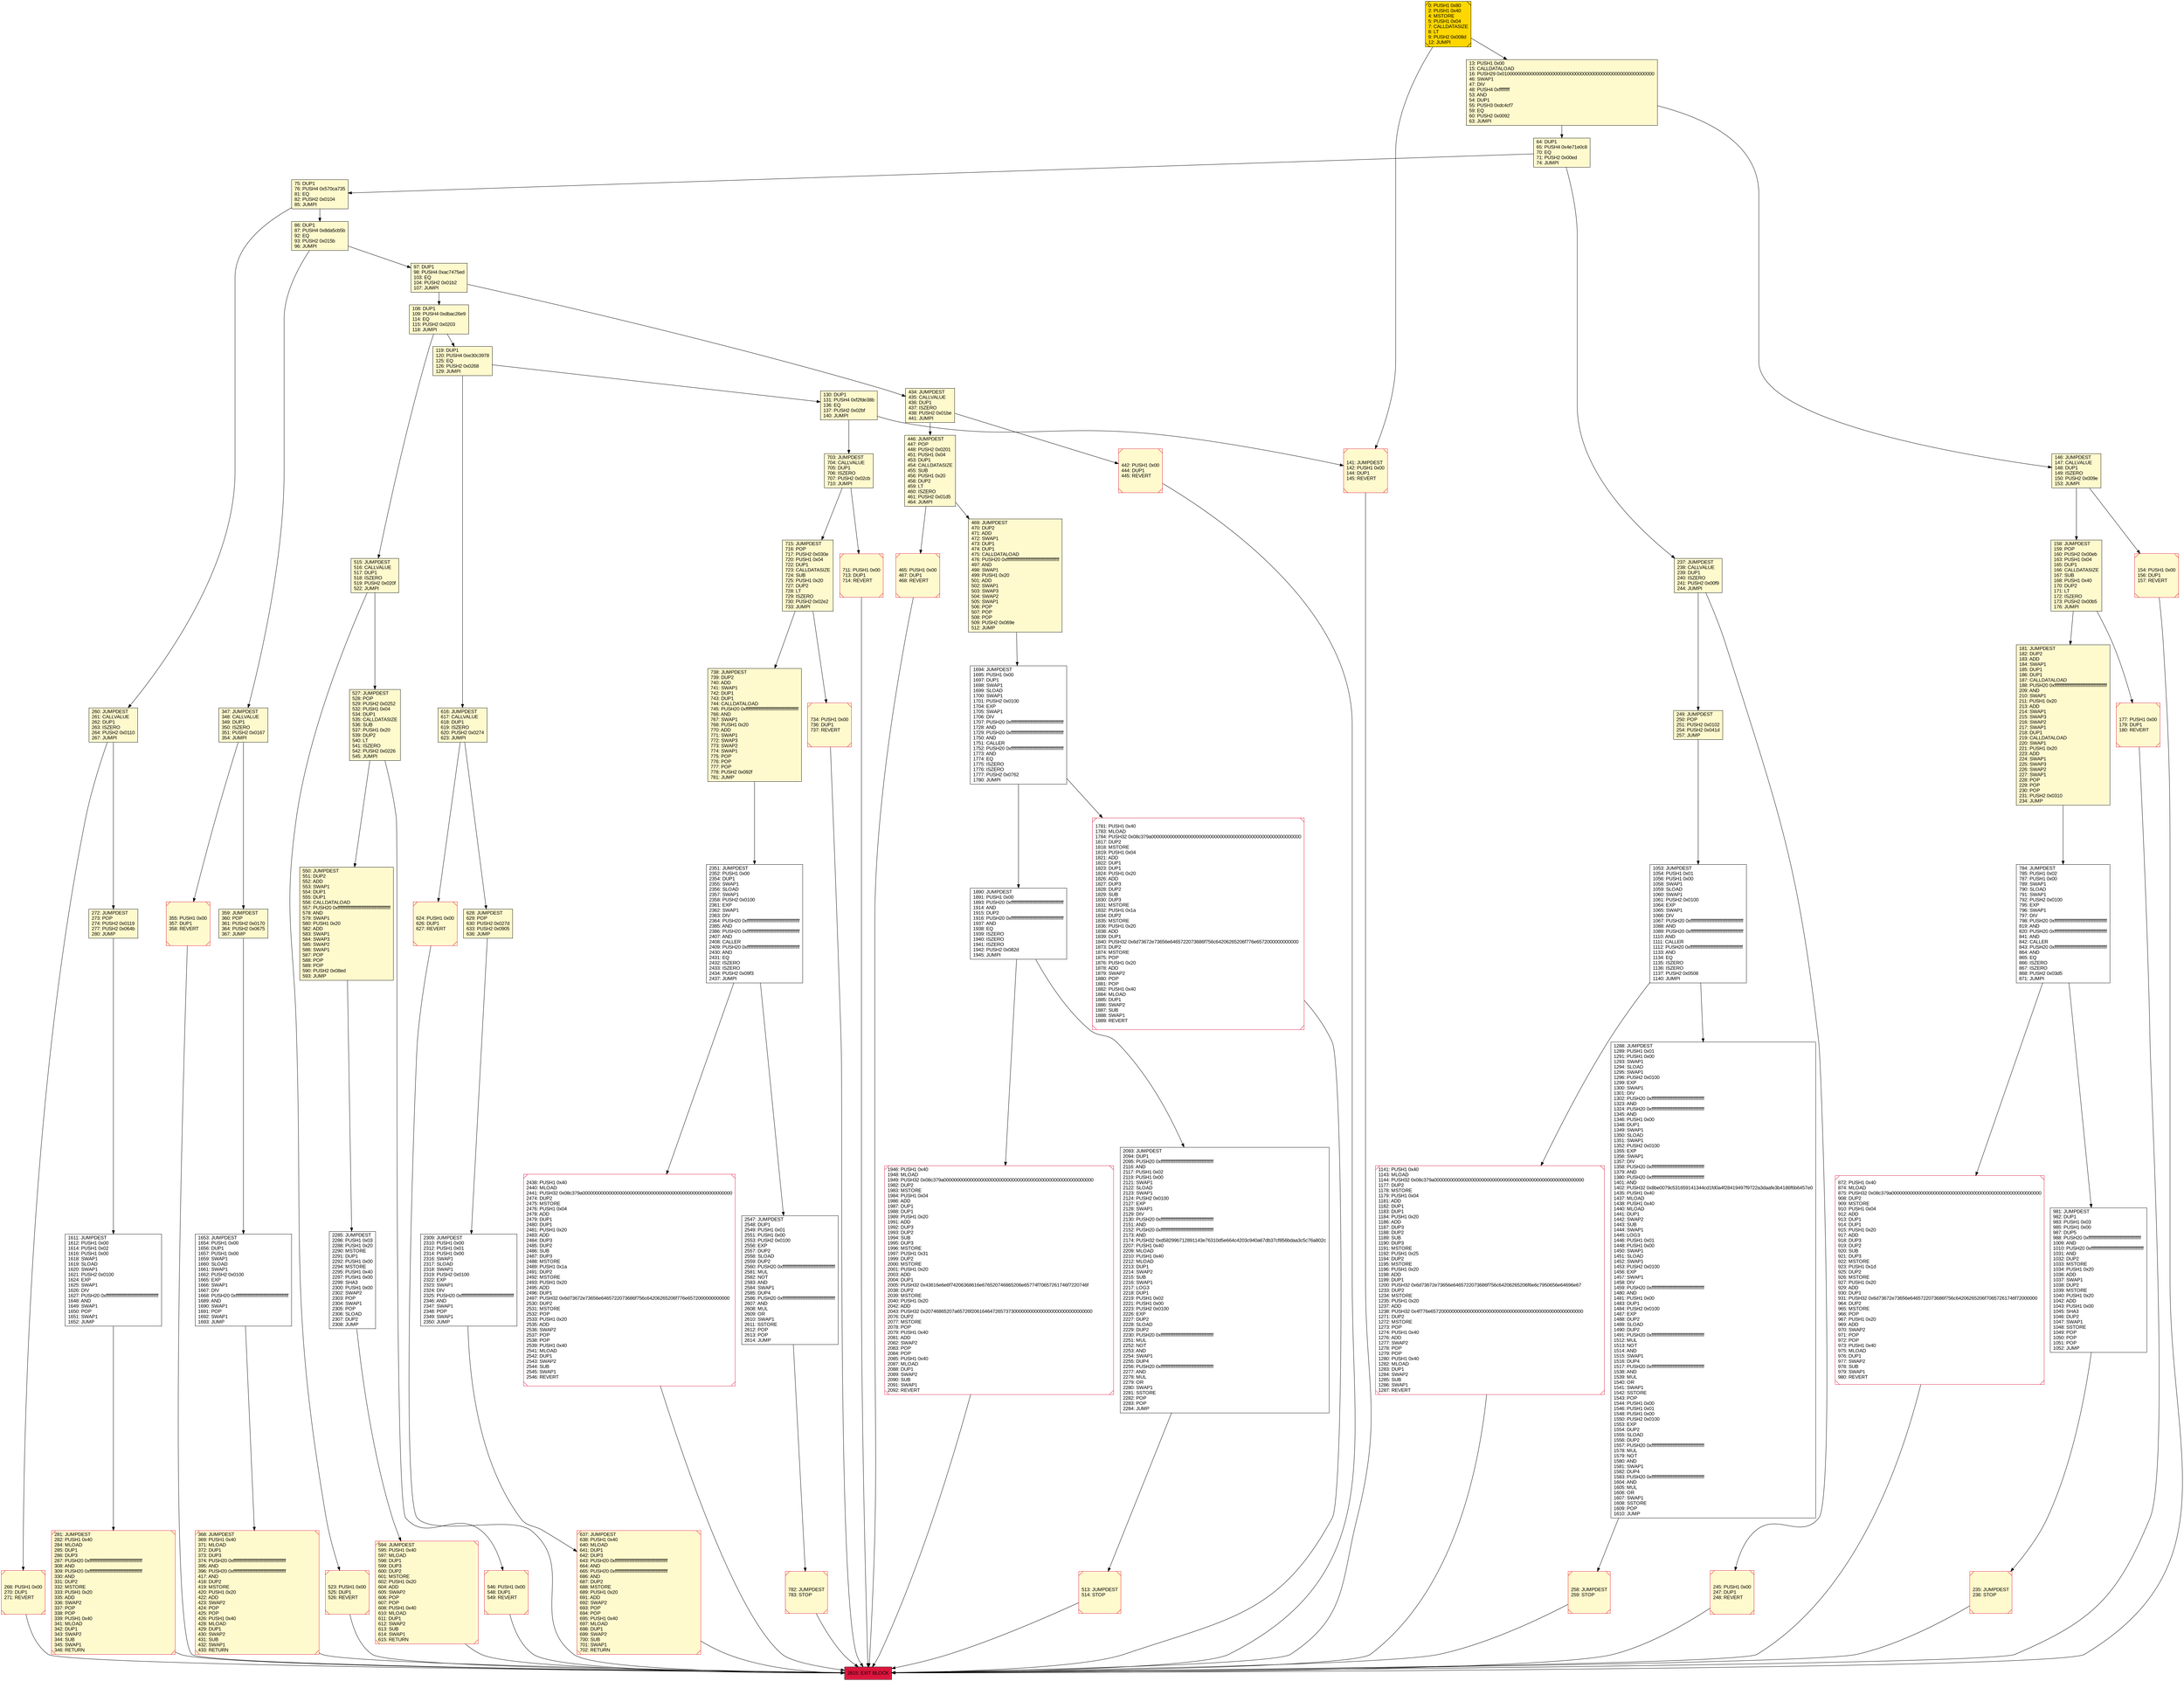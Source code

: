 digraph G {
bgcolor=transparent rankdir=UD;
node [shape=box style=filled color=black fillcolor=white fontname=arial fontcolor=black];
546 [label="546: PUSH1 0x00\l548: DUP1\l549: REVERT\l" fillcolor=lemonchiffon shape=Msquare color=crimson ];
141 [label="141: JUMPDEST\l142: PUSH1 0x00\l144: DUP1\l145: REVERT\l" fillcolor=lemonchiffon shape=Msquare color=crimson ];
1288 [label="1288: JUMPDEST\l1289: PUSH1 0x01\l1291: PUSH1 0x00\l1293: SWAP1\l1294: SLOAD\l1295: SWAP1\l1296: PUSH2 0x0100\l1299: EXP\l1300: SWAP1\l1301: DIV\l1302: PUSH20 0xffffffffffffffffffffffffffffffffffffffff\l1323: AND\l1324: PUSH20 0xffffffffffffffffffffffffffffffffffffffff\l1345: AND\l1346: PUSH1 0x00\l1348: DUP1\l1349: SWAP1\l1350: SLOAD\l1351: SWAP1\l1352: PUSH2 0x0100\l1355: EXP\l1356: SWAP1\l1357: DIV\l1358: PUSH20 0xffffffffffffffffffffffffffffffffffffffff\l1379: AND\l1380: PUSH20 0xffffffffffffffffffffffffffffffffffffffff\l1401: AND\l1402: PUSH32 0x8be0079c531659141344cd1fd0a4f28419497f9722a3daafe3b4186f6b6457e0\l1435: PUSH1 0x40\l1437: MLOAD\l1438: PUSH1 0x40\l1440: MLOAD\l1441: DUP1\l1442: SWAP2\l1443: SUB\l1444: SWAP1\l1445: LOG3\l1446: PUSH1 0x01\l1448: PUSH1 0x00\l1450: SWAP1\l1451: SLOAD\l1452: SWAP1\l1453: PUSH2 0x0100\l1456: EXP\l1457: SWAP1\l1458: DIV\l1459: PUSH20 0xffffffffffffffffffffffffffffffffffffffff\l1480: AND\l1481: PUSH1 0x00\l1483: DUP1\l1484: PUSH2 0x0100\l1487: EXP\l1488: DUP2\l1489: SLOAD\l1490: DUP2\l1491: PUSH20 0xffffffffffffffffffffffffffffffffffffffff\l1512: MUL\l1513: NOT\l1514: AND\l1515: SWAP1\l1516: DUP4\l1517: PUSH20 0xffffffffffffffffffffffffffffffffffffffff\l1538: AND\l1539: MUL\l1540: OR\l1541: SWAP1\l1542: SSTORE\l1543: POP\l1544: PUSH1 0x00\l1546: PUSH1 0x01\l1548: PUSH1 0x00\l1550: PUSH2 0x0100\l1553: EXP\l1554: DUP2\l1555: SLOAD\l1556: DUP2\l1557: PUSH20 0xffffffffffffffffffffffffffffffffffffffff\l1578: MUL\l1579: NOT\l1580: AND\l1581: SWAP1\l1582: DUP4\l1583: PUSH20 0xffffffffffffffffffffffffffffffffffffffff\l1604: AND\l1605: MUL\l1606: OR\l1607: SWAP1\l1608: SSTORE\l1609: POP\l1610: JUMP\l" ];
177 [label="177: PUSH1 0x00\l179: DUP1\l180: REVERT\l" fillcolor=lemonchiffon shape=Msquare color=crimson ];
550 [label="550: JUMPDEST\l551: DUP2\l552: ADD\l553: SWAP1\l554: DUP1\l555: DUP1\l556: CALLDATALOAD\l557: PUSH20 0xffffffffffffffffffffffffffffffffffffffff\l578: AND\l579: SWAP1\l580: PUSH1 0x20\l582: ADD\l583: SWAP1\l584: SWAP3\l585: SWAP2\l586: SWAP1\l587: POP\l588: POP\l589: POP\l590: PUSH2 0x08ed\l593: JUMP\l" fillcolor=lemonchiffon ];
513 [label="513: JUMPDEST\l514: STOP\l" fillcolor=lemonchiffon shape=Msquare color=crimson ];
258 [label="258: JUMPDEST\l259: STOP\l" fillcolor=lemonchiffon shape=Msquare color=crimson ];
515 [label="515: JUMPDEST\l516: CALLVALUE\l517: DUP1\l518: ISZERO\l519: PUSH2 0x020f\l522: JUMPI\l" fillcolor=lemonchiffon ];
782 [label="782: JUMPDEST\l783: STOP\l" fillcolor=lemonchiffon shape=Msquare color=crimson ];
442 [label="442: PUSH1 0x00\l444: DUP1\l445: REVERT\l" fillcolor=lemonchiffon shape=Msquare color=crimson ];
469 [label="469: JUMPDEST\l470: DUP2\l471: ADD\l472: SWAP1\l473: DUP1\l474: DUP1\l475: CALLDATALOAD\l476: PUSH20 0xffffffffffffffffffffffffffffffffffffffff\l497: AND\l498: SWAP1\l499: PUSH1 0x20\l501: ADD\l502: SWAP1\l503: SWAP3\l504: SWAP2\l505: SWAP1\l506: POP\l507: POP\l508: POP\l509: PUSH2 0x069e\l512: JUMP\l" fillcolor=lemonchiffon ];
2351 [label="2351: JUMPDEST\l2352: PUSH1 0x00\l2354: DUP1\l2355: SWAP1\l2356: SLOAD\l2357: SWAP1\l2358: PUSH2 0x0100\l2361: EXP\l2362: SWAP1\l2363: DIV\l2364: PUSH20 0xffffffffffffffffffffffffffffffffffffffff\l2385: AND\l2386: PUSH20 0xffffffffffffffffffffffffffffffffffffffff\l2407: AND\l2408: CALLER\l2409: PUSH20 0xffffffffffffffffffffffffffffffffffffffff\l2430: AND\l2431: EQ\l2432: ISZERO\l2433: ISZERO\l2434: PUSH2 0x09f3\l2437: JUMPI\l" ];
1611 [label="1611: JUMPDEST\l1612: PUSH1 0x00\l1614: PUSH1 0x02\l1616: PUSH1 0x00\l1618: SWAP1\l1619: SLOAD\l1620: SWAP1\l1621: PUSH2 0x0100\l1624: EXP\l1625: SWAP1\l1626: DIV\l1627: PUSH20 0xffffffffffffffffffffffffffffffffffffffff\l1648: AND\l1649: SWAP1\l1650: POP\l1651: SWAP1\l1652: JUMP\l" ];
2438 [label="2438: PUSH1 0x40\l2440: MLOAD\l2441: PUSH32 0x08c379a000000000000000000000000000000000000000000000000000000000\l2474: DUP2\l2475: MSTORE\l2476: PUSH1 0x04\l2478: ADD\l2479: DUP1\l2480: DUP1\l2481: PUSH1 0x20\l2483: ADD\l2484: DUP3\l2485: DUP2\l2486: SUB\l2487: DUP3\l2488: MSTORE\l2489: PUSH1 0x1a\l2491: DUP2\l2492: MSTORE\l2493: PUSH1 0x20\l2495: ADD\l2496: DUP1\l2497: PUSH32 0x6d73672e73656e6465722073686f756c64206265206f776e6572000000000000\l2530: DUP2\l2531: MSTORE\l2532: POP\l2533: PUSH1 0x20\l2535: ADD\l2536: SWAP2\l2537: POP\l2538: POP\l2539: PUSH1 0x40\l2541: MLOAD\l2542: DUP1\l2543: SWAP2\l2544: SUB\l2545: SWAP1\l2546: REVERT\l" shape=Msquare color=crimson ];
2093 [label="2093: JUMPDEST\l2094: DUP1\l2095: PUSH20 0xffffffffffffffffffffffffffffffffffffffff\l2116: AND\l2117: PUSH1 0x02\l2119: PUSH1 0x00\l2121: SWAP1\l2122: SLOAD\l2123: SWAP1\l2124: PUSH2 0x0100\l2127: EXP\l2128: SWAP1\l2129: DIV\l2130: PUSH20 0xffffffffffffffffffffffffffffffffffffffff\l2151: AND\l2152: PUSH20 0xffffffffffffffffffffffffffffffffffffffff\l2173: AND\l2174: PUSH32 0xd58299b712891143e76310d5e664c4203c940a67db37cf856bdaa3c5c76a802c\l2207: PUSH1 0x40\l2209: MLOAD\l2210: PUSH1 0x40\l2212: MLOAD\l2213: DUP1\l2214: SWAP2\l2215: SUB\l2216: SWAP1\l2217: LOG3\l2218: DUP1\l2219: PUSH1 0x02\l2221: PUSH1 0x00\l2223: PUSH2 0x0100\l2226: EXP\l2227: DUP2\l2228: SLOAD\l2229: DUP2\l2230: PUSH20 0xffffffffffffffffffffffffffffffffffffffff\l2251: MUL\l2252: NOT\l2253: AND\l2254: SWAP1\l2255: DUP4\l2256: PUSH20 0xffffffffffffffffffffffffffffffffffffffff\l2277: AND\l2278: MUL\l2279: OR\l2280: SWAP1\l2281: SSTORE\l2282: POP\l2283: POP\l2284: JUMP\l" ];
368 [label="368: JUMPDEST\l369: PUSH1 0x40\l371: MLOAD\l372: DUP1\l373: DUP3\l374: PUSH20 0xffffffffffffffffffffffffffffffffffffffff\l395: AND\l396: PUSH20 0xffffffffffffffffffffffffffffffffffffffff\l417: AND\l418: DUP2\l419: MSTORE\l420: PUSH1 0x20\l422: ADD\l423: SWAP2\l424: POP\l425: POP\l426: PUSH1 0x40\l428: MLOAD\l429: DUP1\l430: SWAP2\l431: SUB\l432: SWAP1\l433: RETURN\l" fillcolor=lemonchiffon shape=Msquare color=crimson ];
872 [label="872: PUSH1 0x40\l874: MLOAD\l875: PUSH32 0x08c379a000000000000000000000000000000000000000000000000000000000\l908: DUP2\l909: MSTORE\l910: PUSH1 0x04\l912: ADD\l913: DUP1\l914: DUP1\l915: PUSH1 0x20\l917: ADD\l918: DUP3\l919: DUP2\l920: SUB\l921: DUP3\l922: MSTORE\l923: PUSH1 0x1d\l925: DUP2\l926: MSTORE\l927: PUSH1 0x20\l929: ADD\l930: DUP1\l931: PUSH32 0x6d73672e73656e6465722073686f756c64206265206f70657261746f72000000\l964: DUP2\l965: MSTORE\l966: POP\l967: PUSH1 0x20\l969: ADD\l970: SWAP2\l971: POP\l972: POP\l973: PUSH1 0x40\l975: MLOAD\l976: DUP1\l977: SWAP2\l978: SUB\l979: SWAP1\l980: REVERT\l" shape=Msquare color=crimson ];
703 [label="703: JUMPDEST\l704: CALLVALUE\l705: DUP1\l706: ISZERO\l707: PUSH2 0x02cb\l710: JUMPI\l" fillcolor=lemonchiffon ];
523 [label="523: PUSH1 0x00\l525: DUP1\l526: REVERT\l" fillcolor=lemonchiffon shape=Msquare color=crimson ];
268 [label="268: PUSH1 0x00\l270: DUP1\l271: REVERT\l" fillcolor=lemonchiffon shape=Msquare color=crimson ];
637 [label="637: JUMPDEST\l638: PUSH1 0x40\l640: MLOAD\l641: DUP1\l642: DUP3\l643: PUSH20 0xffffffffffffffffffffffffffffffffffffffff\l664: AND\l665: PUSH20 0xffffffffffffffffffffffffffffffffffffffff\l686: AND\l687: DUP2\l688: MSTORE\l689: PUSH1 0x20\l691: ADD\l692: SWAP2\l693: POP\l694: POP\l695: PUSH1 0x40\l697: MLOAD\l698: DUP1\l699: SWAP2\l700: SUB\l701: SWAP1\l702: RETURN\l" fillcolor=lemonchiffon shape=Msquare color=crimson ];
64 [label="64: DUP1\l65: PUSH4 0x4e71e0c8\l70: EQ\l71: PUSH2 0x00ed\l74: JUMPI\l" fillcolor=lemonchiffon ];
359 [label="359: JUMPDEST\l360: POP\l361: PUSH2 0x0170\l364: PUSH2 0x0675\l367: JUMP\l" fillcolor=lemonchiffon ];
0 [label="0: PUSH1 0x80\l2: PUSH1 0x40\l4: MSTORE\l5: PUSH1 0x04\l7: CALLDATASIZE\l8: LT\l9: PUSH2 0x008d\l12: JUMPI\l" fillcolor=lemonchiffon shape=Msquare fillcolor=gold ];
249 [label="249: JUMPDEST\l250: POP\l251: PUSH2 0x0102\l254: PUSH2 0x041d\l257: JUMP\l" fillcolor=lemonchiffon ];
628 [label="628: JUMPDEST\l629: POP\l630: PUSH2 0x027d\l633: PUSH2 0x0905\l636: JUMP\l" fillcolor=lemonchiffon ];
1890 [label="1890: JUMPDEST\l1891: PUSH1 0x00\l1893: PUSH20 0xffffffffffffffffffffffffffffffffffffffff\l1914: AND\l1915: DUP2\l1916: PUSH20 0xffffffffffffffffffffffffffffffffffffffff\l1937: AND\l1938: EQ\l1939: ISZERO\l1940: ISZERO\l1941: ISZERO\l1942: PUSH2 0x082d\l1945: JUMPI\l" ];
2615 [label="2615: EXIT BLOCK\l" fillcolor=crimson ];
2285 [label="2285: JUMPDEST\l2286: PUSH1 0x03\l2288: PUSH1 0x20\l2290: MSTORE\l2291: DUP1\l2292: PUSH1 0x00\l2294: MSTORE\l2295: PUSH1 0x40\l2297: PUSH1 0x00\l2299: SHA3\l2300: PUSH1 0x00\l2302: SWAP2\l2303: POP\l2304: SWAP1\l2305: POP\l2306: SLOAD\l2307: DUP2\l2308: JUMP\l" ];
260 [label="260: JUMPDEST\l261: CALLVALUE\l262: DUP1\l263: ISZERO\l264: PUSH2 0x0110\l267: JUMPI\l" fillcolor=lemonchiffon ];
154 [label="154: PUSH1 0x00\l156: DUP1\l157: REVERT\l" fillcolor=lemonchiffon shape=Msquare color=crimson ];
1053 [label="1053: JUMPDEST\l1054: PUSH1 0x01\l1056: PUSH1 0x00\l1058: SWAP1\l1059: SLOAD\l1060: SWAP1\l1061: PUSH2 0x0100\l1064: EXP\l1065: SWAP1\l1066: DIV\l1067: PUSH20 0xffffffffffffffffffffffffffffffffffffffff\l1088: AND\l1089: PUSH20 0xffffffffffffffffffffffffffffffffffffffff\l1110: AND\l1111: CALLER\l1112: PUSH20 0xffffffffffffffffffffffffffffffffffffffff\l1133: AND\l1134: EQ\l1135: ISZERO\l1136: ISZERO\l1137: PUSH2 0x0508\l1140: JUMPI\l" ];
355 [label="355: PUSH1 0x00\l357: DUP1\l358: REVERT\l" fillcolor=lemonchiffon shape=Msquare color=crimson ];
2309 [label="2309: JUMPDEST\l2310: PUSH1 0x00\l2312: PUSH1 0x01\l2314: PUSH1 0x00\l2316: SWAP1\l2317: SLOAD\l2318: SWAP1\l2319: PUSH2 0x0100\l2322: EXP\l2323: SWAP1\l2324: DIV\l2325: PUSH20 0xffffffffffffffffffffffffffffffffffffffff\l2346: AND\l2347: SWAP1\l2348: POP\l2349: SWAP1\l2350: JUMP\l" ];
97 [label="97: DUP1\l98: PUSH4 0xac7475ed\l103: EQ\l104: PUSH2 0x01b2\l107: JUMPI\l" fillcolor=lemonchiffon ];
181 [label="181: JUMPDEST\l182: DUP2\l183: ADD\l184: SWAP1\l185: DUP1\l186: DUP1\l187: CALLDATALOAD\l188: PUSH20 0xffffffffffffffffffffffffffffffffffffffff\l209: AND\l210: SWAP1\l211: PUSH1 0x20\l213: ADD\l214: SWAP1\l215: SWAP3\l216: SWAP2\l217: SWAP1\l218: DUP1\l219: CALLDATALOAD\l220: SWAP1\l221: PUSH1 0x20\l223: ADD\l224: SWAP1\l225: SWAP3\l226: SWAP2\l227: SWAP1\l228: POP\l229: POP\l230: POP\l231: PUSH2 0x0310\l234: JUMP\l" fillcolor=lemonchiffon ];
347 [label="347: JUMPDEST\l348: CALLVALUE\l349: DUP1\l350: ISZERO\l351: PUSH2 0x0167\l354: JUMPI\l" fillcolor=lemonchiffon ];
281 [label="281: JUMPDEST\l282: PUSH1 0x40\l284: MLOAD\l285: DUP1\l286: DUP3\l287: PUSH20 0xffffffffffffffffffffffffffffffffffffffff\l308: AND\l309: PUSH20 0xffffffffffffffffffffffffffffffffffffffff\l330: AND\l331: DUP2\l332: MSTORE\l333: PUSH1 0x20\l335: ADD\l336: SWAP2\l337: POP\l338: POP\l339: PUSH1 0x40\l341: MLOAD\l342: DUP1\l343: SWAP2\l344: SUB\l345: SWAP1\l346: RETURN\l" fillcolor=lemonchiffon shape=Msquare color=crimson ];
715 [label="715: JUMPDEST\l716: POP\l717: PUSH2 0x030e\l720: PUSH1 0x04\l722: DUP1\l723: CALLDATASIZE\l724: SUB\l725: PUSH1 0x20\l727: DUP2\l728: LT\l729: ISZERO\l730: PUSH2 0x02e2\l733: JUMPI\l" fillcolor=lemonchiffon ];
146 [label="146: JUMPDEST\l147: CALLVALUE\l148: DUP1\l149: ISZERO\l150: PUSH2 0x009e\l153: JUMPI\l" fillcolor=lemonchiffon ];
1141 [label="1141: PUSH1 0x40\l1143: MLOAD\l1144: PUSH32 0x08c379a000000000000000000000000000000000000000000000000000000000\l1177: DUP2\l1178: MSTORE\l1179: PUSH1 0x04\l1181: ADD\l1182: DUP1\l1183: DUP1\l1184: PUSH1 0x20\l1186: ADD\l1187: DUP3\l1188: DUP2\l1189: SUB\l1190: DUP3\l1191: MSTORE\l1192: PUSH1 0x25\l1194: DUP2\l1195: MSTORE\l1196: PUSH1 0x20\l1198: ADD\l1199: DUP1\l1200: PUSH32 0x6d73672e73656e6465722073686f756c64206265206f6e6c7950656e64696e67\l1233: DUP2\l1234: MSTORE\l1235: PUSH1 0x20\l1237: ADD\l1238: PUSH32 0x4f776e6572000000000000000000000000000000000000000000000000000000\l1271: DUP2\l1272: MSTORE\l1273: POP\l1274: PUSH1 0x40\l1276: ADD\l1277: SWAP2\l1278: POP\l1279: POP\l1280: PUSH1 0x40\l1282: MLOAD\l1283: DUP1\l1284: SWAP2\l1285: SUB\l1286: SWAP1\l1287: REVERT\l" shape=Msquare color=crimson ];
738 [label="738: JUMPDEST\l739: DUP2\l740: ADD\l741: SWAP1\l742: DUP1\l743: DUP1\l744: CALLDATALOAD\l745: PUSH20 0xffffffffffffffffffffffffffffffffffffffff\l766: AND\l767: SWAP1\l768: PUSH1 0x20\l770: ADD\l771: SWAP1\l772: SWAP3\l773: SWAP2\l774: SWAP1\l775: POP\l776: POP\l777: POP\l778: PUSH2 0x092f\l781: JUMP\l" fillcolor=lemonchiffon ];
624 [label="624: PUSH1 0x00\l626: DUP1\l627: REVERT\l" fillcolor=lemonchiffon shape=Msquare color=crimson ];
245 [label="245: PUSH1 0x00\l247: DUP1\l248: REVERT\l" fillcolor=lemonchiffon shape=Msquare color=crimson ];
237 [label="237: JUMPDEST\l238: CALLVALUE\l239: DUP1\l240: ISZERO\l241: PUSH2 0x00f9\l244: JUMPI\l" fillcolor=lemonchiffon ];
434 [label="434: JUMPDEST\l435: CALLVALUE\l436: DUP1\l437: ISZERO\l438: PUSH2 0x01be\l441: JUMPI\l" fillcolor=lemonchiffon ];
272 [label="272: JUMPDEST\l273: POP\l274: PUSH2 0x0119\l277: PUSH2 0x064b\l280: JUMP\l" fillcolor=lemonchiffon ];
130 [label="130: DUP1\l131: PUSH4 0xf2fde38b\l136: EQ\l137: PUSH2 0x02bf\l140: JUMPI\l" fillcolor=lemonchiffon ];
108 [label="108: DUP1\l109: PUSH4 0xdbac26e9\l114: EQ\l115: PUSH2 0x0203\l118: JUMPI\l" fillcolor=lemonchiffon ];
527 [label="527: JUMPDEST\l528: POP\l529: PUSH2 0x0252\l532: PUSH1 0x04\l534: DUP1\l535: CALLDATASIZE\l536: SUB\l537: PUSH1 0x20\l539: DUP2\l540: LT\l541: ISZERO\l542: PUSH2 0x0226\l545: JUMPI\l" fillcolor=lemonchiffon ];
1653 [label="1653: JUMPDEST\l1654: PUSH1 0x00\l1656: DUP1\l1657: PUSH1 0x00\l1659: SWAP1\l1660: SLOAD\l1661: SWAP1\l1662: PUSH2 0x0100\l1665: EXP\l1666: SWAP1\l1667: DIV\l1668: PUSH20 0xffffffffffffffffffffffffffffffffffffffff\l1689: AND\l1690: SWAP1\l1691: POP\l1692: SWAP1\l1693: JUMP\l" ];
594 [label="594: JUMPDEST\l595: PUSH1 0x40\l597: MLOAD\l598: DUP1\l599: DUP3\l600: DUP2\l601: MSTORE\l602: PUSH1 0x20\l604: ADD\l605: SWAP2\l606: POP\l607: POP\l608: PUSH1 0x40\l610: MLOAD\l611: DUP1\l612: SWAP2\l613: SUB\l614: SWAP1\l615: RETURN\l" fillcolor=lemonchiffon shape=Msquare color=crimson ];
75 [label="75: DUP1\l76: PUSH4 0x570ca735\l81: EQ\l82: PUSH2 0x0104\l85: JUMPI\l" fillcolor=lemonchiffon ];
119 [label="119: DUP1\l120: PUSH4 0xe30c3978\l125: EQ\l126: PUSH2 0x0268\l129: JUMPI\l" fillcolor=lemonchiffon ];
446 [label="446: JUMPDEST\l447: POP\l448: PUSH2 0x0201\l451: PUSH1 0x04\l453: DUP1\l454: CALLDATASIZE\l455: SUB\l456: PUSH1 0x20\l458: DUP2\l459: LT\l460: ISZERO\l461: PUSH2 0x01d5\l464: JUMPI\l" fillcolor=lemonchiffon ];
711 [label="711: PUSH1 0x00\l713: DUP1\l714: REVERT\l" fillcolor=lemonchiffon shape=Msquare color=crimson ];
616 [label="616: JUMPDEST\l617: CALLVALUE\l618: DUP1\l619: ISZERO\l620: PUSH2 0x0274\l623: JUMPI\l" fillcolor=lemonchiffon ];
784 [label="784: JUMPDEST\l785: PUSH1 0x02\l787: PUSH1 0x00\l789: SWAP1\l790: SLOAD\l791: SWAP1\l792: PUSH2 0x0100\l795: EXP\l796: SWAP1\l797: DIV\l798: PUSH20 0xffffffffffffffffffffffffffffffffffffffff\l819: AND\l820: PUSH20 0xffffffffffffffffffffffffffffffffffffffff\l841: AND\l842: CALLER\l843: PUSH20 0xffffffffffffffffffffffffffffffffffffffff\l864: AND\l865: EQ\l866: ISZERO\l867: ISZERO\l868: PUSH2 0x03d5\l871: JUMPI\l" ];
1946 [label="1946: PUSH1 0x40\l1948: MLOAD\l1949: PUSH32 0x08c379a000000000000000000000000000000000000000000000000000000000\l1982: DUP2\l1983: MSTORE\l1984: PUSH1 0x04\l1986: ADD\l1987: DUP1\l1988: DUP1\l1989: PUSH1 0x20\l1991: ADD\l1992: DUP3\l1993: DUP2\l1994: SUB\l1995: DUP3\l1996: MSTORE\l1997: PUSH1 0x31\l1999: DUP2\l2000: MSTORE\l2001: PUSH1 0x20\l2003: ADD\l2004: DUP1\l2005: PUSH32 0x43616e6e6f74206368616e676520746865206e65774f70657261746f7220746f\l2038: DUP2\l2039: MSTORE\l2040: PUSH1 0x20\l2042: ADD\l2043: PUSH32 0x20746865207a65726f2061646472657373000000000000000000000000000000\l2076: DUP2\l2077: MSTORE\l2078: POP\l2079: PUSH1 0x40\l2081: ADD\l2082: SWAP2\l2083: POP\l2084: POP\l2085: PUSH1 0x40\l2087: MLOAD\l2088: DUP1\l2089: SWAP2\l2090: SUB\l2091: SWAP1\l2092: REVERT\l" shape=Msquare color=crimson ];
13 [label="13: PUSH1 0x00\l15: CALLDATALOAD\l16: PUSH29 0x0100000000000000000000000000000000000000000000000000000000\l46: SWAP1\l47: DIV\l48: PUSH4 0xffffffff\l53: AND\l54: DUP1\l55: PUSH3 0xdc4cf7\l59: EQ\l60: PUSH2 0x0092\l63: JUMPI\l" fillcolor=lemonchiffon ];
86 [label="86: DUP1\l87: PUSH4 0x8da5cb5b\l92: EQ\l93: PUSH2 0x015b\l96: JUMPI\l" fillcolor=lemonchiffon ];
158 [label="158: JUMPDEST\l159: POP\l160: PUSH2 0x00eb\l163: PUSH1 0x04\l165: DUP1\l166: CALLDATASIZE\l167: SUB\l168: PUSH1 0x40\l170: DUP2\l171: LT\l172: ISZERO\l173: PUSH2 0x00b5\l176: JUMPI\l" fillcolor=lemonchiffon ];
1781 [label="1781: PUSH1 0x40\l1783: MLOAD\l1784: PUSH32 0x08c379a000000000000000000000000000000000000000000000000000000000\l1817: DUP2\l1818: MSTORE\l1819: PUSH1 0x04\l1821: ADD\l1822: DUP1\l1823: DUP1\l1824: PUSH1 0x20\l1826: ADD\l1827: DUP3\l1828: DUP2\l1829: SUB\l1830: DUP3\l1831: MSTORE\l1832: PUSH1 0x1a\l1834: DUP2\l1835: MSTORE\l1836: PUSH1 0x20\l1838: ADD\l1839: DUP1\l1840: PUSH32 0x6d73672e73656e6465722073686f756c64206265206f776e6572000000000000\l1873: DUP2\l1874: MSTORE\l1875: POP\l1876: PUSH1 0x20\l1878: ADD\l1879: SWAP2\l1880: POP\l1881: POP\l1882: PUSH1 0x40\l1884: MLOAD\l1885: DUP1\l1886: SWAP2\l1887: SUB\l1888: SWAP1\l1889: REVERT\l" shape=Msquare color=crimson ];
465 [label="465: PUSH1 0x00\l467: DUP1\l468: REVERT\l" fillcolor=lemonchiffon shape=Msquare color=crimson ];
1694 [label="1694: JUMPDEST\l1695: PUSH1 0x00\l1697: DUP1\l1698: SWAP1\l1699: SLOAD\l1700: SWAP1\l1701: PUSH2 0x0100\l1704: EXP\l1705: SWAP1\l1706: DIV\l1707: PUSH20 0xffffffffffffffffffffffffffffffffffffffff\l1728: AND\l1729: PUSH20 0xffffffffffffffffffffffffffffffffffffffff\l1750: AND\l1751: CALLER\l1752: PUSH20 0xffffffffffffffffffffffffffffffffffffffff\l1773: AND\l1774: EQ\l1775: ISZERO\l1776: ISZERO\l1777: PUSH2 0x0762\l1780: JUMPI\l" ];
2547 [label="2547: JUMPDEST\l2548: DUP1\l2549: PUSH1 0x01\l2551: PUSH1 0x00\l2553: PUSH2 0x0100\l2556: EXP\l2557: DUP2\l2558: SLOAD\l2559: DUP2\l2560: PUSH20 0xffffffffffffffffffffffffffffffffffffffff\l2581: MUL\l2582: NOT\l2583: AND\l2584: SWAP1\l2585: DUP4\l2586: PUSH20 0xffffffffffffffffffffffffffffffffffffffff\l2607: AND\l2608: MUL\l2609: OR\l2610: SWAP1\l2611: SSTORE\l2612: POP\l2613: POP\l2614: JUMP\l" ];
981 [label="981: JUMPDEST\l982: DUP1\l983: PUSH1 0x03\l985: PUSH1 0x00\l987: DUP5\l988: PUSH20 0xffffffffffffffffffffffffffffffffffffffff\l1009: AND\l1010: PUSH20 0xffffffffffffffffffffffffffffffffffffffff\l1031: AND\l1032: DUP2\l1033: MSTORE\l1034: PUSH1 0x20\l1036: ADD\l1037: SWAP1\l1038: DUP2\l1039: MSTORE\l1040: PUSH1 0x20\l1042: ADD\l1043: PUSH1 0x00\l1045: SHA3\l1046: DUP2\l1047: SWAP1\l1048: SSTORE\l1049: POP\l1050: POP\l1051: POP\l1052: JUMP\l" ];
235 [label="235: JUMPDEST\l236: STOP\l" fillcolor=lemonchiffon shape=Msquare color=crimson ];
734 [label="734: PUSH1 0x00\l736: DUP1\l737: REVERT\l" fillcolor=lemonchiffon shape=Msquare color=crimson ];
237 -> 245;
981 -> 235;
119 -> 616;
2351 -> 2438;
347 -> 355;
154 -> 2615;
1053 -> 1141;
75 -> 86;
97 -> 434;
368 -> 2615;
446 -> 465;
260 -> 268;
1890 -> 2093;
637 -> 2615;
784 -> 981;
268 -> 2615;
97 -> 108;
715 -> 738;
523 -> 2615;
1288 -> 258;
872 -> 2615;
1694 -> 1781;
181 -> 784;
258 -> 2615;
513 -> 2615;
13 -> 146;
146 -> 158;
86 -> 347;
550 -> 2285;
177 -> 2615;
2438 -> 2615;
86 -> 97;
158 -> 181;
442 -> 2615;
782 -> 2615;
515 -> 523;
434 -> 446;
715 -> 734;
546 -> 2615;
2093 -> 513;
616 -> 624;
108 -> 119;
0 -> 141;
119 -> 130;
141 -> 2615;
1653 -> 368;
515 -> 527;
1694 -> 1890;
108 -> 515;
465 -> 2615;
235 -> 2615;
734 -> 2615;
272 -> 1611;
1053 -> 1288;
738 -> 2351;
527 -> 550;
703 -> 711;
434 -> 442;
784 -> 872;
359 -> 1653;
616 -> 628;
711 -> 2615;
130 -> 141;
64 -> 75;
594 -> 2615;
1611 -> 281;
2285 -> 594;
0 -> 13;
75 -> 260;
1781 -> 2615;
527 -> 546;
13 -> 64;
1946 -> 2615;
1890 -> 1946;
237 -> 249;
245 -> 2615;
64 -> 237;
624 -> 2615;
703 -> 715;
469 -> 1694;
2309 -> 637;
2547 -> 782;
260 -> 272;
2351 -> 2547;
130 -> 703;
628 -> 2309;
146 -> 154;
355 -> 2615;
249 -> 1053;
1141 -> 2615;
347 -> 359;
158 -> 177;
281 -> 2615;
446 -> 469;
}